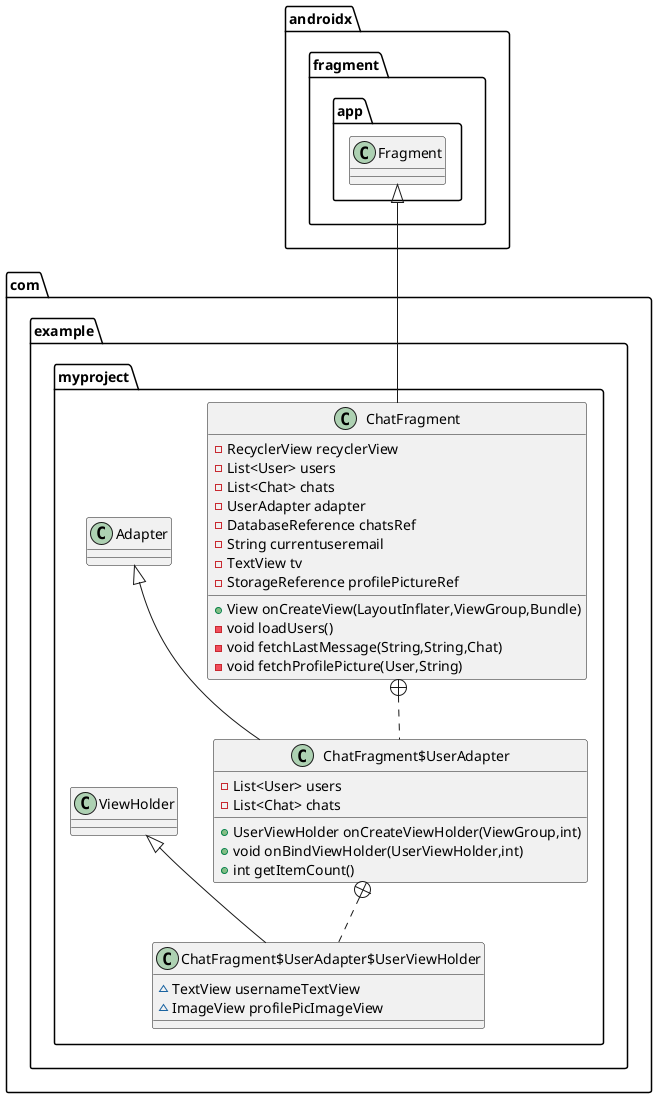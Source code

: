 @startuml
class com.example.myproject.ChatFragment {
- RecyclerView recyclerView
- List<User> users
- List<Chat> chats
- UserAdapter adapter
- DatabaseReference chatsRef
- String currentuseremail
- TextView tv
- StorageReference profilePictureRef
+ View onCreateView(LayoutInflater,ViewGroup,Bundle)
- void loadUsers()
- void fetchLastMessage(String,String,Chat)
- void fetchProfilePicture(User,String)
}


class com.example.myproject.ChatFragment$UserAdapter {
- List<User> users
- List<Chat> chats
+ UserViewHolder onCreateViewHolder(ViewGroup,int)
+ void onBindViewHolder(UserViewHolder,int)
+ int getItemCount()
}


class com.example.myproject.ChatFragment$UserAdapter$UserViewHolder {
~ TextView usernameTextView
~ ImageView profilePicImageView
}



androidx.fragment.app.Fragment <|-- com.example.myproject.ChatFragment
com.example.myproject.ChatFragment +.. com.example.myproject.ChatFragment$UserAdapter
com.example.myproject.Adapter <|-- com.example.myproject.ChatFragment$UserAdapter
com.example.myproject.ChatFragment$UserAdapter +.. com.example.myproject.ChatFragment$UserAdapter$UserViewHolder
com.example.myproject.ViewHolder <|-- com.example.myproject.ChatFragment$UserAdapter$UserViewHolder
@enduml
